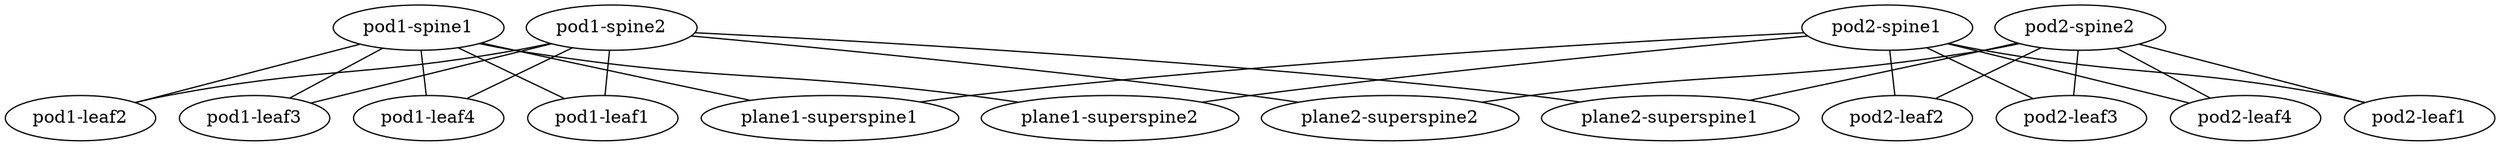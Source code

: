 strict graph {
  // Node definitions.
  "pod1-spine1" [
    podIndex=1
    position=spine
    relativeNodeIndex=1
  ];
  "pod1-spine2" [
    podIndex=1
    position=spine
    relativeNodeIndex=2
  ];
  "pod1-leaf1" [
    podIndex=1
    position=leaf
    relativeNodeIndex=1
  ];
  "pod1-leaf2" [
    podIndex=1
    position=leaf
    relativeNodeIndex=2
  ];
  "pod1-leaf3" [
    podIndex=1
    position=leaf
    relativeNodeIndex=3
  ];
  "pod1-leaf4" [
    podIndex=1
    position=leaf
    relativeNodeIndex=4
  ];
  "pod2-spine1" [
    podIndex=2
    position=spine
    relativeNodeIndex=1
  ];
  "pod2-spine2" [
    podIndex=2
    position=spine
    relativeNodeIndex=2
  ];
  "pod2-leaf1" [
    podIndex=2
    position=leaf
    relativeNodeIndex=1
  ];
  "pod2-leaf2" [
    podIndex=2
    position=leaf
    relativeNodeIndex=2
  ];
  "pod2-leaf3" [
    podIndex=2
    position=leaf
    relativeNodeIndex=3
  ];
  "pod2-leaf4" [
    podIndex=2
    position=leaf
    relativeNodeIndex=4
  ];
  "plane1-superspine1" [
    planeIndex=1
    position=superspine
    relativeNodeIndex=1
  ];
  "plane1-superspine2" [
    planeIndex=1
    position=superspine
    relativeNodeIndex=2
  ];
  "plane2-superspine1" [
    planeIndex=2
    position=superspine
    relativeNodeIndex=1
  ];
  "plane2-superspine2" [
    planeIndex=2
    position=superspine
    relativeNodeIndex=2
  ];

  // Edge definitions.
  "pod1-spine1" -- "pod1-leaf1";
  "pod1-spine1" -- "pod1-leaf2";
  "pod1-spine1" -- "pod1-leaf3";
  "pod1-spine1" -- "pod1-leaf4";
  "pod1-spine1" -- "plane1-superspine1";
  "pod1-spine1" -- "plane1-superspine2";
  "pod1-spine2" -- "pod1-leaf1";
  "pod1-spine2" -- "pod1-leaf2";
  "pod1-spine2" -- "pod1-leaf3";
  "pod1-spine2" -- "pod1-leaf4";
  "pod1-spine2" -- "plane2-superspine1";
  "pod1-spine2" -- "plane2-superspine2";
  "pod2-spine1" -- "pod2-leaf1";
  "pod2-spine1" -- "pod2-leaf2";
  "pod2-spine1" -- "pod2-leaf3";
  "pod2-spine1" -- "pod2-leaf4";
  "pod2-spine1" -- "plane1-superspine1";
  "pod2-spine1" -- "plane1-superspine2";
  "pod2-spine2" -- "pod2-leaf1";
  "pod2-spine2" -- "pod2-leaf2";
  "pod2-spine2" -- "pod2-leaf3";
  "pod2-spine2" -- "pod2-leaf4";
  "pod2-spine2" -- "plane2-superspine1";
  "pod2-spine2" -- "plane2-superspine2";
}